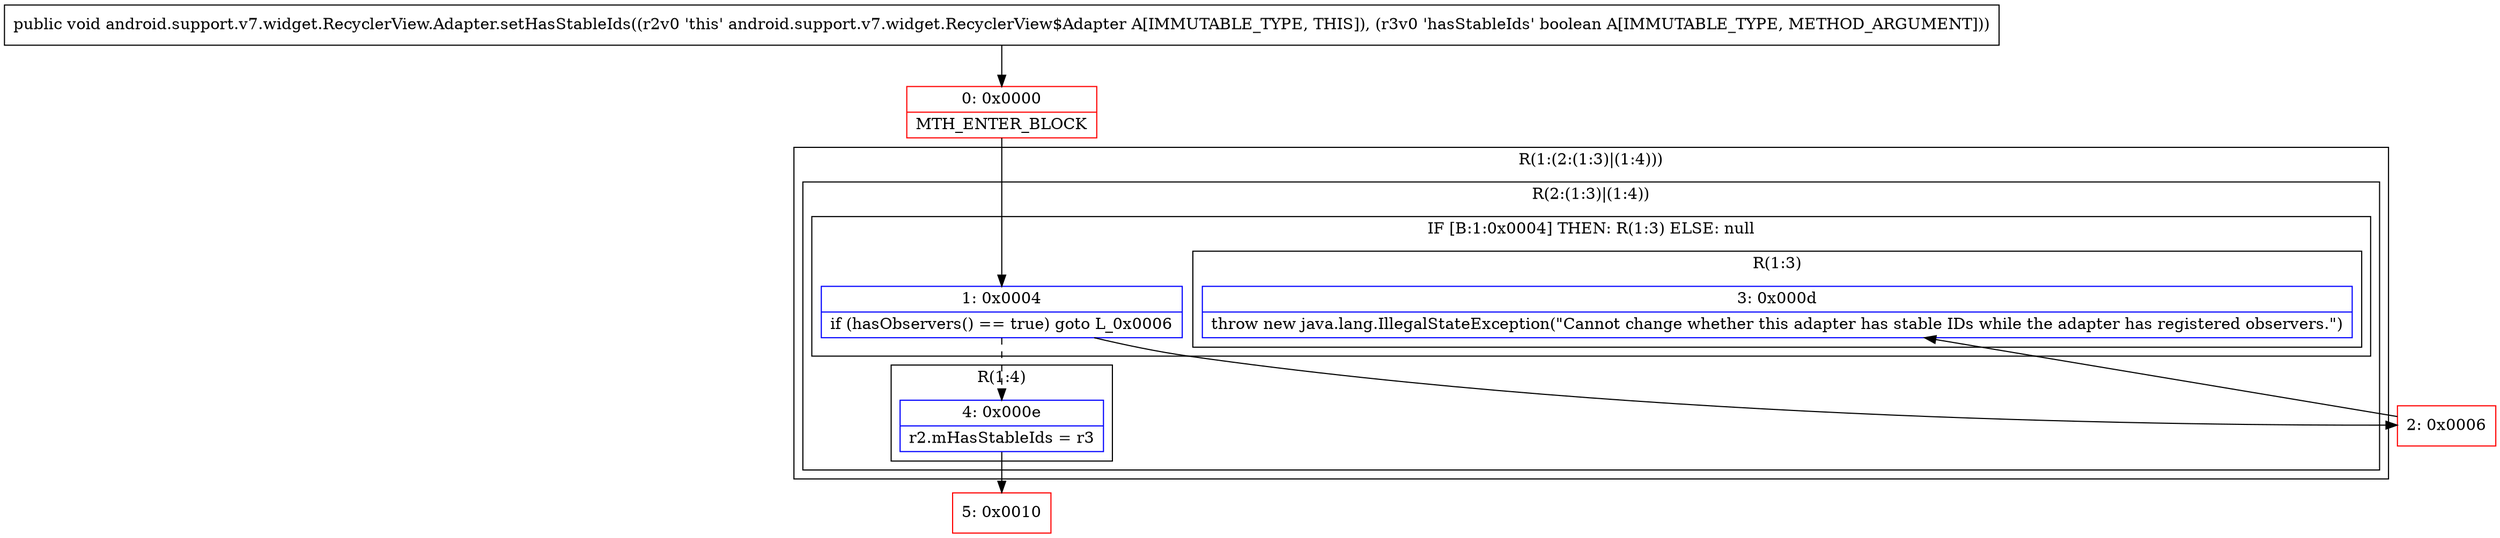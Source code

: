 digraph "CFG forandroid.support.v7.widget.RecyclerView.Adapter.setHasStableIds(Z)V" {
subgraph cluster_Region_852112339 {
label = "R(1:(2:(1:3)|(1:4)))";
node [shape=record,color=blue];
subgraph cluster_Region_1971954556 {
label = "R(2:(1:3)|(1:4))";
node [shape=record,color=blue];
subgraph cluster_IfRegion_1246196554 {
label = "IF [B:1:0x0004] THEN: R(1:3) ELSE: null";
node [shape=record,color=blue];
Node_1 [shape=record,label="{1\:\ 0x0004|if (hasObservers() == true) goto L_0x0006\l}"];
subgraph cluster_Region_253746595 {
label = "R(1:3)";
node [shape=record,color=blue];
Node_3 [shape=record,label="{3\:\ 0x000d|throw new java.lang.IllegalStateException(\"Cannot change whether this adapter has stable IDs while the adapter has registered observers.\")\l}"];
}
}
subgraph cluster_Region_1814573880 {
label = "R(1:4)";
node [shape=record,color=blue];
Node_4 [shape=record,label="{4\:\ 0x000e|r2.mHasStableIds = r3\l}"];
}
}
}
Node_0 [shape=record,color=red,label="{0\:\ 0x0000|MTH_ENTER_BLOCK\l}"];
Node_2 [shape=record,color=red,label="{2\:\ 0x0006}"];
Node_5 [shape=record,color=red,label="{5\:\ 0x0010}"];
MethodNode[shape=record,label="{public void android.support.v7.widget.RecyclerView.Adapter.setHasStableIds((r2v0 'this' android.support.v7.widget.RecyclerView$Adapter A[IMMUTABLE_TYPE, THIS]), (r3v0 'hasStableIds' boolean A[IMMUTABLE_TYPE, METHOD_ARGUMENT])) }"];
MethodNode -> Node_0;
Node_1 -> Node_2;
Node_1 -> Node_4[style=dashed];
Node_4 -> Node_5;
Node_0 -> Node_1;
Node_2 -> Node_3;
}

